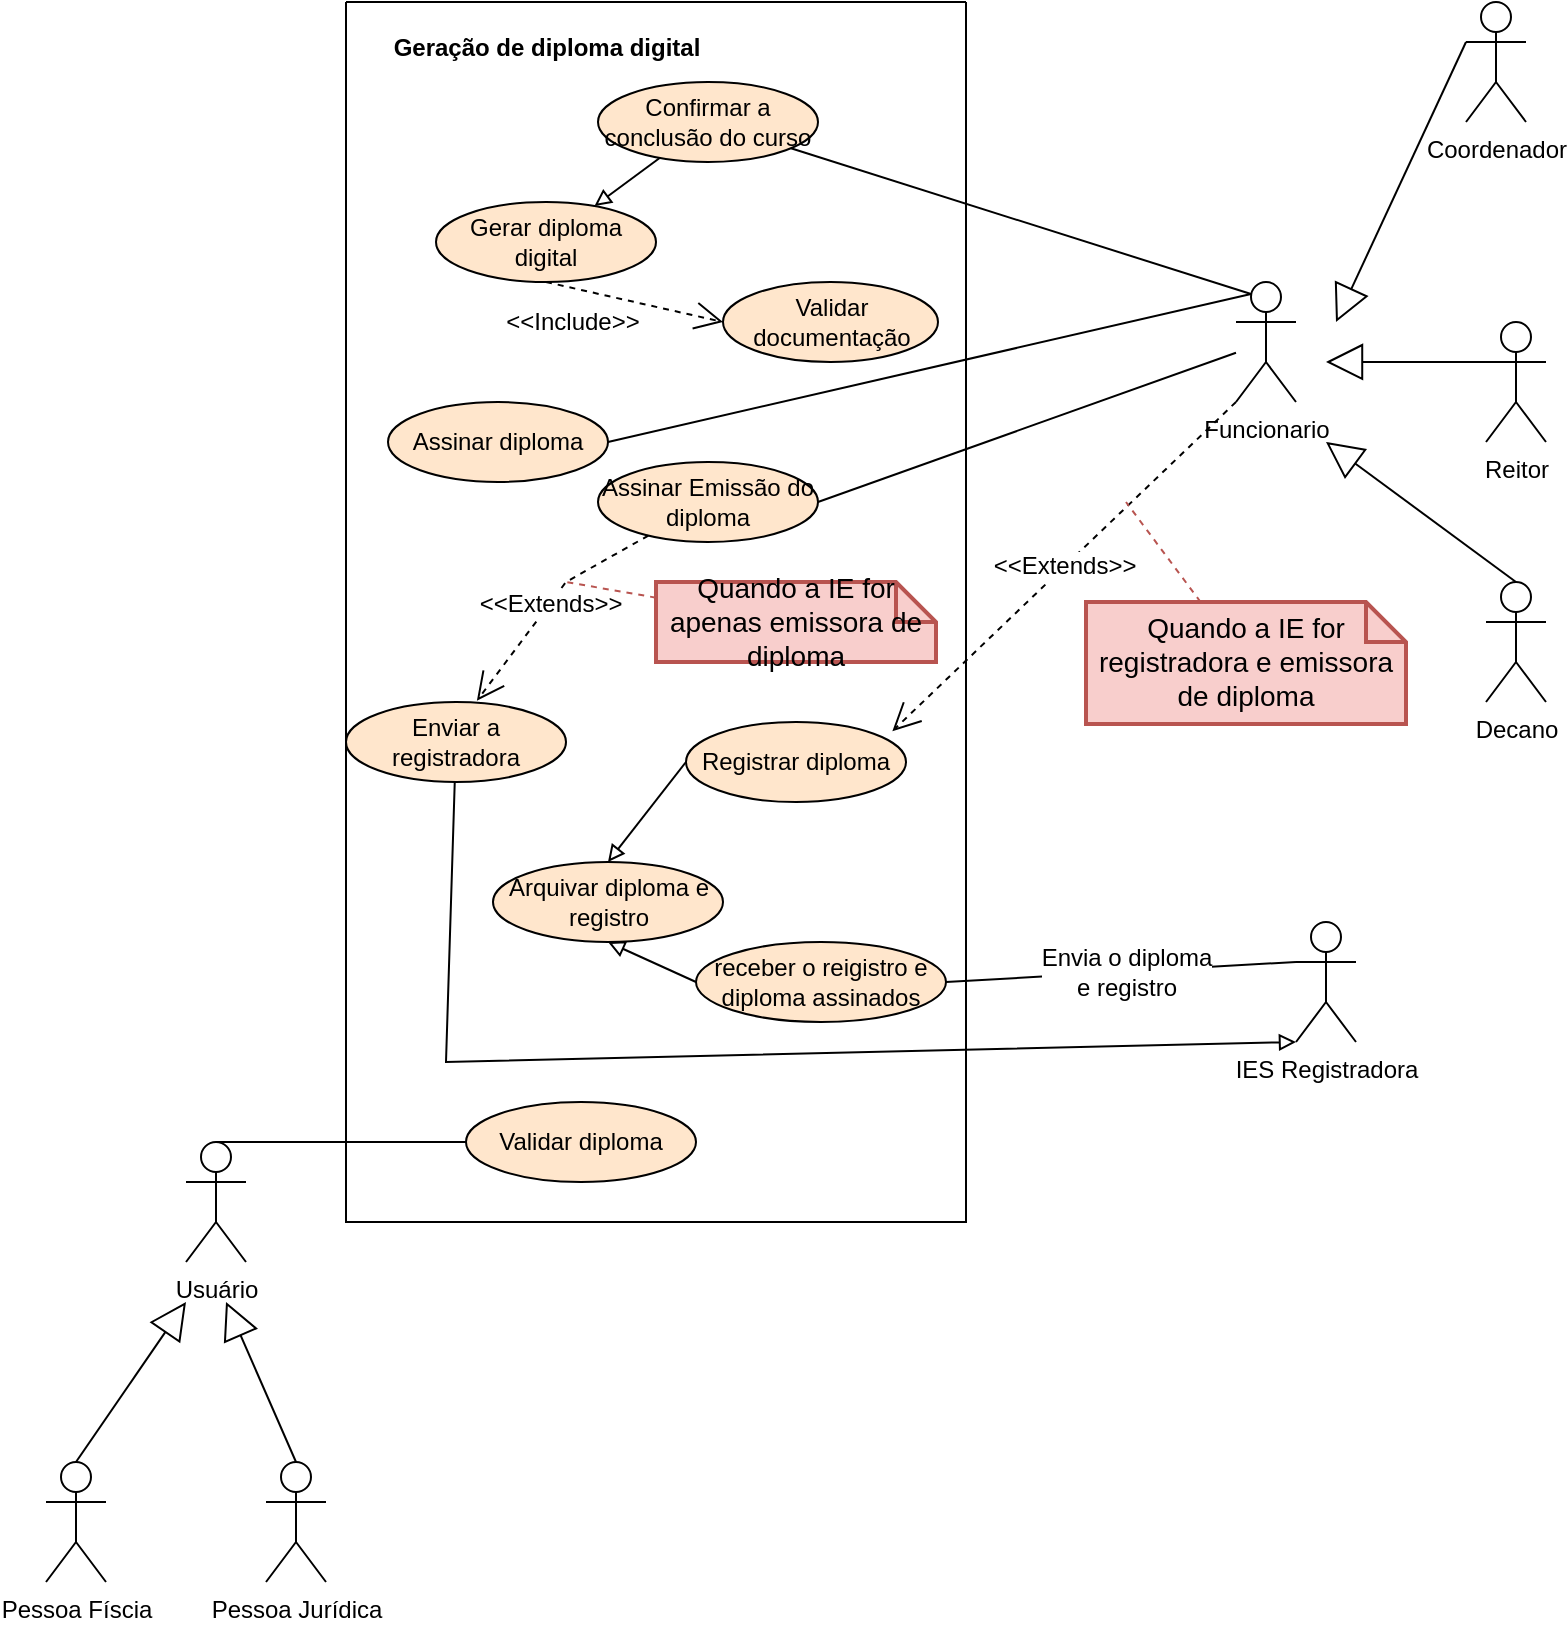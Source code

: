 <mxfile version="18.0.7" type="github">
  <diagram id="mzyPExjLZmlj5HvYhDpD" name="Page-1">
    <mxGraphModel dx="1597" dy="897" grid="1" gridSize="10" guides="1" tooltips="1" connect="1" arrows="1" fold="1" page="1" pageScale="1" pageWidth="827" pageHeight="1169" math="0" shadow="0">
      <root>
        <mxCell id="0" />
        <mxCell id="1" parent="0" />
        <mxCell id="MK_wpVUh1U9wIsbpaLcY-1" value="" style="swimlane;startSize=0;" vertex="1" parent="1">
          <mxGeometry x="200" y="100" width="310" height="610" as="geometry" />
        </mxCell>
        <mxCell id="MK_wpVUh1U9wIsbpaLcY-29" value="Geração de diploma digital" style="text;align=center;fontStyle=1;verticalAlign=middle;spacingLeft=3;spacingRight=3;strokeColor=none;rotatable=0;points=[[0,0.5],[1,0.5]];portConstraint=eastwest;fontFamily=Helvetica;fontSize=12;fontColor=#000000;fillColor=default;html=1;" vertex="1" parent="MK_wpVUh1U9wIsbpaLcY-1">
          <mxGeometry x="60" y="10" width="80" height="26" as="geometry" />
        </mxCell>
        <mxCell id="MK_wpVUh1U9wIsbpaLcY-60" style="edgeStyle=none;rounded=0;orthogonalLoop=1;jettySize=auto;html=1;fontFamily=Helvetica;fontSize=12;fontColor=#000000;endArrow=block;endFill=0;" edge="1" parent="MK_wpVUh1U9wIsbpaLcY-1" source="MK_wpVUh1U9wIsbpaLcY-32" target="MK_wpVUh1U9wIsbpaLcY-33">
          <mxGeometry relative="1" as="geometry" />
        </mxCell>
        <mxCell id="MK_wpVUh1U9wIsbpaLcY-32" value="Confirmar a conclusão do curso" style="ellipse;whiteSpace=wrap;html=1;fontFamily=Helvetica;fontSize=12;strokeColor=#000000;fillColor=#ffe6cc;" vertex="1" parent="MK_wpVUh1U9wIsbpaLcY-1">
          <mxGeometry x="126" y="40" width="110" height="40" as="geometry" />
        </mxCell>
        <mxCell id="MK_wpVUh1U9wIsbpaLcY-33" value="Gerar diploma digital" style="ellipse;whiteSpace=wrap;html=1;fontFamily=Helvetica;fontSize=12;strokeColor=#000000;fillColor=#ffe6cc;" vertex="1" parent="MK_wpVUh1U9wIsbpaLcY-1">
          <mxGeometry x="45" y="100" width="110" height="40" as="geometry" />
        </mxCell>
        <mxCell id="MK_wpVUh1U9wIsbpaLcY-34" value="Assinar diploma" style="ellipse;whiteSpace=wrap;html=1;fontFamily=Helvetica;fontSize=12;strokeColor=default;fillColor=#ffe6cc;" vertex="1" parent="MK_wpVUh1U9wIsbpaLcY-1">
          <mxGeometry x="21" y="200" width="110" height="40" as="geometry" />
        </mxCell>
        <mxCell id="MK_wpVUh1U9wIsbpaLcY-35" value="Assinar Emissão do diploma" style="ellipse;whiteSpace=wrap;html=1;fontFamily=Helvetica;fontSize=12;strokeColor=default;fillColor=#ffe6cc;" vertex="1" parent="MK_wpVUh1U9wIsbpaLcY-1">
          <mxGeometry x="126" y="230" width="110" height="40" as="geometry" />
        </mxCell>
        <mxCell id="MK_wpVUh1U9wIsbpaLcY-36" value="Enviar a registradora" style="ellipse;whiteSpace=wrap;html=1;fontFamily=Helvetica;fontSize=12;strokeColor=default;fillColor=#ffe6cc;" vertex="1" parent="MK_wpVUh1U9wIsbpaLcY-1">
          <mxGeometry y="350" width="110" height="40" as="geometry" />
        </mxCell>
        <mxCell id="MK_wpVUh1U9wIsbpaLcY-62" style="edgeStyle=none;rounded=0;orthogonalLoop=1;jettySize=auto;html=1;exitX=0;exitY=0.5;exitDx=0;exitDy=0;entryX=0.5;entryY=0;entryDx=0;entryDy=0;fontFamily=Helvetica;fontSize=12;fontColor=#000000;endArrow=block;endFill=0;" edge="1" parent="MK_wpVUh1U9wIsbpaLcY-1" source="MK_wpVUh1U9wIsbpaLcY-37" target="MK_wpVUh1U9wIsbpaLcY-38">
          <mxGeometry relative="1" as="geometry" />
        </mxCell>
        <mxCell id="MK_wpVUh1U9wIsbpaLcY-37" value="Registrar diploma" style="ellipse;whiteSpace=wrap;html=1;fontFamily=Helvetica;fontSize=12;strokeColor=default;fillColor=#ffe6cc;" vertex="1" parent="MK_wpVUh1U9wIsbpaLcY-1">
          <mxGeometry x="170" y="360" width="110" height="40" as="geometry" />
        </mxCell>
        <mxCell id="MK_wpVUh1U9wIsbpaLcY-38" value="Arquivar diploma e registro" style="ellipse;whiteSpace=wrap;html=1;fontFamily=Helvetica;fontSize=12;strokeColor=default;fillColor=#ffe6cc;" vertex="1" parent="MK_wpVUh1U9wIsbpaLcY-1">
          <mxGeometry x="73.5" y="430" width="115" height="40" as="geometry" />
        </mxCell>
        <mxCell id="MK_wpVUh1U9wIsbpaLcY-39" value="Validar documentação" style="ellipse;whiteSpace=wrap;html=1;fontFamily=Helvetica;fontSize=12;strokeColor=#000000;fillColor=#ffe6cc;" vertex="1" parent="MK_wpVUh1U9wIsbpaLcY-1">
          <mxGeometry x="188.5" y="140" width="107.5" height="40" as="geometry" />
        </mxCell>
        <mxCell id="MK_wpVUh1U9wIsbpaLcY-43" value="Validar diploma" style="ellipse;whiteSpace=wrap;html=1;fontFamily=Helvetica;fontSize=12;strokeColor=#000000;fillColor=#ffe6cc;" vertex="1" parent="MK_wpVUh1U9wIsbpaLcY-1">
          <mxGeometry x="60" y="550" width="115" height="40" as="geometry" />
        </mxCell>
        <mxCell id="MK_wpVUh1U9wIsbpaLcY-55" value="&amp;lt;&amp;lt;Include&amp;gt;&amp;gt;" style="endArrow=open;endSize=12;dashed=1;html=1;rounded=0;fontFamily=Helvetica;fontSize=12;fontColor=#000000;exitX=0.5;exitY=1;exitDx=0;exitDy=0;entryX=0;entryY=0.5;entryDx=0;entryDy=0;" edge="1" parent="MK_wpVUh1U9wIsbpaLcY-1" source="MK_wpVUh1U9wIsbpaLcY-33" target="MK_wpVUh1U9wIsbpaLcY-39">
          <mxGeometry x="-0.628" y="-17" width="160" relative="1" as="geometry">
            <mxPoint x="76" y="250" as="sourcePoint" />
            <mxPoint x="-124" y="190" as="targetPoint" />
            <Array as="points" />
            <mxPoint as="offset" />
          </mxGeometry>
        </mxCell>
        <mxCell id="MK_wpVUh1U9wIsbpaLcY-59" value="&amp;lt;&amp;lt;Extends&amp;gt;&amp;gt;" style="endArrow=open;endSize=12;dashed=1;html=1;rounded=0;fontFamily=Helvetica;fontSize=12;fontColor=#000000;entryX=0.595;entryY=-0.016;entryDx=0;entryDy=0;entryPerimeter=0;" edge="1" parent="MK_wpVUh1U9wIsbpaLcY-1" source="MK_wpVUh1U9wIsbpaLcY-35" target="MK_wpVUh1U9wIsbpaLcY-36">
          <mxGeometry width="160" relative="1" as="geometry">
            <mxPoint x="96" y="270" as="sourcePoint" />
            <mxPoint x="256" y="270" as="targetPoint" />
            <Array as="points">
              <mxPoint x="110" y="290" />
            </Array>
          </mxGeometry>
        </mxCell>
        <mxCell id="MK_wpVUh1U9wIsbpaLcY-61" value="Quando a IE for apenas emissora de diploma" style="shape=note;strokeWidth=2;fontSize=14;size=20;whiteSpace=wrap;html=1;fillColor=#f8cecc;strokeColor=#b85450;fontFamily=Helvetica;" vertex="1" parent="MK_wpVUh1U9wIsbpaLcY-1">
          <mxGeometry x="155" y="290" width="140" height="40" as="geometry" />
        </mxCell>
        <mxCell id="MK_wpVUh1U9wIsbpaLcY-75" style="edgeStyle=none;rounded=0;orthogonalLoop=1;jettySize=auto;html=1;entryX=0.5;entryY=1;entryDx=0;entryDy=0;fontFamily=Helvetica;fontSize=12;fontColor=#000000;endArrow=block;endFill=0;strokeColor=#000000;exitX=0;exitY=0.5;exitDx=0;exitDy=0;" edge="1" parent="MK_wpVUh1U9wIsbpaLcY-1" source="MK_wpVUh1U9wIsbpaLcY-74" target="MK_wpVUh1U9wIsbpaLcY-38">
          <mxGeometry relative="1" as="geometry" />
        </mxCell>
        <mxCell id="MK_wpVUh1U9wIsbpaLcY-74" value="receber o reigistro e diploma assinados" style="ellipse;whiteSpace=wrap;html=1;fontFamily=Helvetica;fontSize=12;strokeColor=#000000;fillColor=#ffe6cc;" vertex="1" parent="MK_wpVUh1U9wIsbpaLcY-1">
          <mxGeometry x="175" y="470" width="125" height="40" as="geometry" />
        </mxCell>
        <mxCell id="MK_wpVUh1U9wIsbpaLcY-58" style="edgeStyle=none;rounded=0;orthogonalLoop=1;jettySize=auto;html=1;entryX=1;entryY=0.5;entryDx=0;entryDy=0;fontFamily=Helvetica;fontSize=12;fontColor=#000000;endArrow=none;endFill=0;" edge="1" parent="1" source="MK_wpVUh1U9wIsbpaLcY-6" target="MK_wpVUh1U9wIsbpaLcY-35">
          <mxGeometry relative="1" as="geometry" />
        </mxCell>
        <mxCell id="MK_wpVUh1U9wIsbpaLcY-6" value="Funcionario" style="shape=umlActor;verticalLabelPosition=bottom;verticalAlign=top;html=1;fontFamily=Helvetica;fontSize=12;fontColor=default;strokeColor=default;fillColor=default;labelPosition=center;align=center;" vertex="1" parent="1">
          <mxGeometry x="645" y="240" width="30" height="60" as="geometry" />
        </mxCell>
        <mxCell id="MK_wpVUh1U9wIsbpaLcY-11" value="Reitor" style="shape=umlActor;verticalLabelPosition=bottom;verticalAlign=top;html=1;fontFamily=Helvetica;fontSize=12;fontColor=default;strokeColor=default;fillColor=default;" vertex="1" parent="1">
          <mxGeometry x="770" y="260" width="30" height="60" as="geometry" />
        </mxCell>
        <mxCell id="MK_wpVUh1U9wIsbpaLcY-13" value="Decano" style="shape=umlActor;verticalLabelPosition=bottom;verticalAlign=top;html=1;fontFamily=Helvetica;fontSize=12;fontColor=default;strokeColor=default;fillColor=default;" vertex="1" parent="1">
          <mxGeometry x="770" y="390" width="30" height="60" as="geometry" />
        </mxCell>
        <mxCell id="MK_wpVUh1U9wIsbpaLcY-18" value="Extends" style="endArrow=block;endSize=16;endFill=0;html=1;rounded=0;fontFamily=Helvetica;fontSize=12;fontColor=#FF4D00;textOpacity=0;exitX=0.5;exitY=0;exitDx=0;exitDy=0;exitPerimeter=0;" edge="1" parent="1" source="MK_wpVUh1U9wIsbpaLcY-13">
          <mxGeometry x="-0.062" y="10" width="160" relative="1" as="geometry">
            <mxPoint x="610" y="400" as="sourcePoint" />
            <mxPoint x="690" y="320" as="targetPoint" />
            <mxPoint as="offset" />
          </mxGeometry>
        </mxCell>
        <mxCell id="MK_wpVUh1U9wIsbpaLcY-21" value="Extends" style="endArrow=block;endSize=16;endFill=0;html=1;rounded=0;fontFamily=Helvetica;fontSize=12;fontColor=#FF4D00;textOpacity=0;exitX=0;exitY=0.333;exitDx=0;exitDy=0;exitPerimeter=0;" edge="1" parent="1" source="MK_wpVUh1U9wIsbpaLcY-11">
          <mxGeometry x="-0.062" y="10" width="160" relative="1" as="geometry">
            <mxPoint x="620" y="410" as="sourcePoint" />
            <mxPoint x="690" y="280" as="targetPoint" />
            <mxPoint as="offset" />
          </mxGeometry>
        </mxCell>
        <mxCell id="MK_wpVUh1U9wIsbpaLcY-22" value="Usuário" style="shape=umlActor;verticalLabelPosition=bottom;verticalAlign=top;html=1;fontFamily=Helvetica;fontSize=12;fontColor=#000000;strokeColor=default;fillColor=default;" vertex="1" parent="1">
          <mxGeometry x="120" y="670" width="30" height="60" as="geometry" />
        </mxCell>
        <mxCell id="MK_wpVUh1U9wIsbpaLcY-23" value="Pessoa Físcia" style="shape=umlActor;verticalLabelPosition=bottom;verticalAlign=top;html=1;fontFamily=Helvetica;fontSize=12;fontColor=#000000;strokeColor=default;fillColor=default;" vertex="1" parent="1">
          <mxGeometry x="50" y="830" width="30" height="60" as="geometry" />
        </mxCell>
        <mxCell id="MK_wpVUh1U9wIsbpaLcY-24" value="Pessoa Jurídica" style="shape=umlActor;verticalLabelPosition=bottom;verticalAlign=top;html=1;fontFamily=Helvetica;fontSize=12;fontColor=#000000;strokeColor=default;fillColor=default;" vertex="1" parent="1">
          <mxGeometry x="160" y="830" width="30" height="60" as="geometry" />
        </mxCell>
        <mxCell id="MK_wpVUh1U9wIsbpaLcY-27" value="Extends" style="endArrow=block;endSize=16;endFill=0;html=1;rounded=0;fontFamily=Helvetica;fontSize=12;fontColor=#FF4D00;textOpacity=0;exitX=0.5;exitY=0;exitDx=0;exitDy=0;exitPerimeter=0;" edge="1" parent="1" source="MK_wpVUh1U9wIsbpaLcY-24">
          <mxGeometry x="-0.062" y="10" width="160" relative="1" as="geometry">
            <mxPoint x="235" y="820" as="sourcePoint" />
            <mxPoint x="140" y="750" as="targetPoint" />
            <mxPoint as="offset" />
          </mxGeometry>
        </mxCell>
        <mxCell id="MK_wpVUh1U9wIsbpaLcY-28" value="Extends" style="endArrow=block;endSize=16;endFill=0;html=1;rounded=0;fontFamily=Helvetica;fontSize=12;fontColor=#FF4D00;textOpacity=0;exitX=0.5;exitY=0;exitDx=0;exitDy=0;exitPerimeter=0;" edge="1" parent="1" source="MK_wpVUh1U9wIsbpaLcY-23">
          <mxGeometry x="-0.062" y="10" width="160" relative="1" as="geometry">
            <mxPoint x="75" y="780" as="sourcePoint" />
            <mxPoint x="120" y="750" as="targetPoint" />
            <mxPoint as="offset" />
          </mxGeometry>
        </mxCell>
        <mxCell id="MK_wpVUh1U9wIsbpaLcY-30" value="Coordenador" style="shape=umlActor;verticalLabelPosition=bottom;verticalAlign=top;html=1;fontFamily=Helvetica;fontSize=12;fontColor=default;strokeColor=default;fillColor=default;" vertex="1" parent="1">
          <mxGeometry x="760" y="100" width="30" height="60" as="geometry" />
        </mxCell>
        <mxCell id="MK_wpVUh1U9wIsbpaLcY-31" value="Extends" style="endArrow=block;endSize=16;endFill=0;html=1;rounded=0;fontFamily=Helvetica;fontSize=12;fontColor=#FF4D00;textOpacity=0;exitX=0;exitY=0.333;exitDx=0;exitDy=0;exitPerimeter=0;" edge="1" parent="1" source="MK_wpVUh1U9wIsbpaLcY-30">
          <mxGeometry x="-0.062" y="10" width="160" relative="1" as="geometry">
            <mxPoint x="690" y="285" as="sourcePoint" />
            <mxPoint x="695" y="260" as="targetPoint" />
            <mxPoint as="offset" />
          </mxGeometry>
        </mxCell>
        <mxCell id="MK_wpVUh1U9wIsbpaLcY-76" style="edgeStyle=none;rounded=0;orthogonalLoop=1;jettySize=auto;html=1;exitX=0;exitY=0.333;exitDx=0;exitDy=0;exitPerimeter=0;entryX=1;entryY=0.5;entryDx=0;entryDy=0;fontFamily=Helvetica;fontSize=12;fontColor=#000000;endArrow=none;endFill=0;strokeColor=#000000;" edge="1" parent="1" source="MK_wpVUh1U9wIsbpaLcY-40" target="MK_wpVUh1U9wIsbpaLcY-74">
          <mxGeometry relative="1" as="geometry" />
        </mxCell>
        <mxCell id="MK_wpVUh1U9wIsbpaLcY-77" value="Envia o diploma&lt;br&gt;e registro" style="edgeLabel;html=1;align=center;verticalAlign=middle;resizable=0;points=[];fontSize=12;fontFamily=Helvetica;fontColor=#000000;" vertex="1" connectable="0" parent="MK_wpVUh1U9wIsbpaLcY-76">
          <mxGeometry x="-0.281" y="2" relative="1" as="geometry">
            <mxPoint x="-22" y="-1" as="offset" />
          </mxGeometry>
        </mxCell>
        <mxCell id="MK_wpVUh1U9wIsbpaLcY-40" value="IES Registradora" style="shape=umlActor;verticalLabelPosition=bottom;verticalAlign=top;html=1;fontFamily=Helvetica;fontSize=12;fontColor=#000000;strokeColor=#000000;fillColor=default;" vertex="1" parent="1">
          <mxGeometry x="675" y="560" width="30" height="60" as="geometry" />
        </mxCell>
        <mxCell id="MK_wpVUh1U9wIsbpaLcY-44" value="" style="endArrow=none;html=1;rounded=0;fontFamily=Helvetica;fontSize=12;fontColor=#000000;entryX=0.25;entryY=0.1;entryDx=0;entryDy=0;entryPerimeter=0;" edge="1" parent="1" source="MK_wpVUh1U9wIsbpaLcY-32" target="MK_wpVUh1U9wIsbpaLcY-6">
          <mxGeometry relative="1" as="geometry">
            <mxPoint x="530" y="110" as="sourcePoint" />
            <mxPoint x="690" y="110" as="targetPoint" />
          </mxGeometry>
        </mxCell>
        <mxCell id="MK_wpVUh1U9wIsbpaLcY-47" value="" style="endArrow=none;html=1;rounded=0;fontFamily=Helvetica;fontSize=12;fontColor=#000000;entryX=0.25;entryY=0.1;entryDx=0;entryDy=0;entryPerimeter=0;exitX=1;exitY=0.5;exitDx=0;exitDy=0;" edge="1" parent="1" source="MK_wpVUh1U9wIsbpaLcY-34" target="MK_wpVUh1U9wIsbpaLcY-6">
          <mxGeometry relative="1" as="geometry">
            <mxPoint x="490" y="250" as="sourcePoint" />
            <mxPoint x="650" y="250" as="targetPoint" />
          </mxGeometry>
        </mxCell>
        <mxCell id="MK_wpVUh1U9wIsbpaLcY-50" value="" style="endArrow=none;html=1;rounded=0;fontFamily=Helvetica;fontSize=12;fontColor=#000000;exitX=0.5;exitY=0;exitDx=0;exitDy=0;exitPerimeter=0;entryX=0;entryY=0.5;entryDx=0;entryDy=0;" edge="1" parent="1" source="MK_wpVUh1U9wIsbpaLcY-22" target="MK_wpVUh1U9wIsbpaLcY-43">
          <mxGeometry relative="1" as="geometry">
            <mxPoint x="110" y="429.5" as="sourcePoint" />
            <mxPoint x="270" y="429.5" as="targetPoint" />
          </mxGeometry>
        </mxCell>
        <mxCell id="MK_wpVUh1U9wIsbpaLcY-51" value="" style="edgeLabel;resizable=0;html=1;align=left;verticalAlign=bottom;fontFamily=Helvetica;fontSize=12;fontColor=#000000;strokeColor=#000000;fillColor=default;" connectable="0" vertex="1" parent="MK_wpVUh1U9wIsbpaLcY-50">
          <mxGeometry x="-1" relative="1" as="geometry" />
        </mxCell>
        <mxCell id="MK_wpVUh1U9wIsbpaLcY-63" style="edgeStyle=none;rounded=0;orthogonalLoop=1;jettySize=auto;html=1;fontFamily=Helvetica;fontSize=12;fontColor=#000000;endArrow=none;endFill=0;dashed=1;fillColor=#f8cecc;strokeColor=#b85450;" edge="1" parent="1" source="MK_wpVUh1U9wIsbpaLcY-61">
          <mxGeometry relative="1" as="geometry">
            <mxPoint x="310" y="390" as="targetPoint" />
          </mxGeometry>
        </mxCell>
        <mxCell id="MK_wpVUh1U9wIsbpaLcY-64" style="edgeStyle=none;rounded=0;orthogonalLoop=1;jettySize=auto;html=1;entryX=0;entryY=1;entryDx=0;entryDy=0;entryPerimeter=0;fontFamily=Helvetica;fontSize=12;fontColor=#000000;endArrow=block;endFill=0;strokeColor=#000000;" edge="1" parent="1" source="MK_wpVUh1U9wIsbpaLcY-36" target="MK_wpVUh1U9wIsbpaLcY-40">
          <mxGeometry relative="1" as="geometry">
            <Array as="points">
              <mxPoint x="250" y="630" />
            </Array>
          </mxGeometry>
        </mxCell>
        <mxCell id="MK_wpVUh1U9wIsbpaLcY-71" value="&amp;lt;&amp;lt;Extends&amp;gt;&amp;gt;" style="endArrow=open;endSize=12;dashed=1;html=1;rounded=0;fontFamily=Helvetica;fontSize=12;fontColor=#000000;strokeColor=#000000;exitX=0;exitY=1;exitDx=0;exitDy=0;exitPerimeter=0;entryX=0.938;entryY=0.115;entryDx=0;entryDy=0;entryPerimeter=0;" edge="1" parent="1" source="MK_wpVUh1U9wIsbpaLcY-6" target="MK_wpVUh1U9wIsbpaLcY-37">
          <mxGeometry width="160" relative="1" as="geometry">
            <mxPoint x="250" y="500" as="sourcePoint" />
            <mxPoint x="410" y="500" as="targetPoint" />
          </mxGeometry>
        </mxCell>
        <mxCell id="MK_wpVUh1U9wIsbpaLcY-78" style="edgeStyle=none;rounded=0;orthogonalLoop=1;jettySize=auto;html=1;fontFamily=Helvetica;fontSize=12;fontColor=#000000;endArrow=none;endFill=0;strokeColor=#b85450;dashed=1;fillColor=#f8cecc;" edge="1" parent="1" source="MK_wpVUh1U9wIsbpaLcY-73">
          <mxGeometry relative="1" as="geometry">
            <mxPoint x="590" y="350" as="targetPoint" />
          </mxGeometry>
        </mxCell>
        <mxCell id="MK_wpVUh1U9wIsbpaLcY-73" value="Quando a IE for registradora e emissora de diploma" style="shape=note;strokeWidth=2;fontSize=14;size=20;whiteSpace=wrap;html=1;fillColor=#f8cecc;strokeColor=#b85450;fontFamily=Helvetica;" vertex="1" parent="1">
          <mxGeometry x="570" y="400" width="160" height="60.95" as="geometry" />
        </mxCell>
      </root>
    </mxGraphModel>
  </diagram>
</mxfile>
